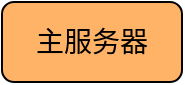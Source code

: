 <mxfile version="26.0.11">
  <diagram name="第 1 页" id="utJVNVcFiXrP77y_mI3D">
    <mxGraphModel dx="1066" dy="633" grid="1" gridSize="10" guides="1" tooltips="1" connect="1" arrows="1" fold="1" page="1" pageScale="1" pageWidth="827" pageHeight="1169" math="0" shadow="0">
      <root>
        <mxCell id="0" />
        <mxCell id="1" parent="0" />
        <mxCell id="Pv2qresyjPH6O69dxo0p-1" value="&lt;font style=&quot;font-size: 14px;&quot;&gt;主服务器&lt;/font&gt;" style="rounded=1;whiteSpace=wrap;html=1;fillColor=light-dark(#FFB366,var(--ge-dark-color, #121212));" vertex="1" parent="1">
          <mxGeometry x="130" y="230" width="90" height="40" as="geometry" />
        </mxCell>
      </root>
    </mxGraphModel>
  </diagram>
</mxfile>
